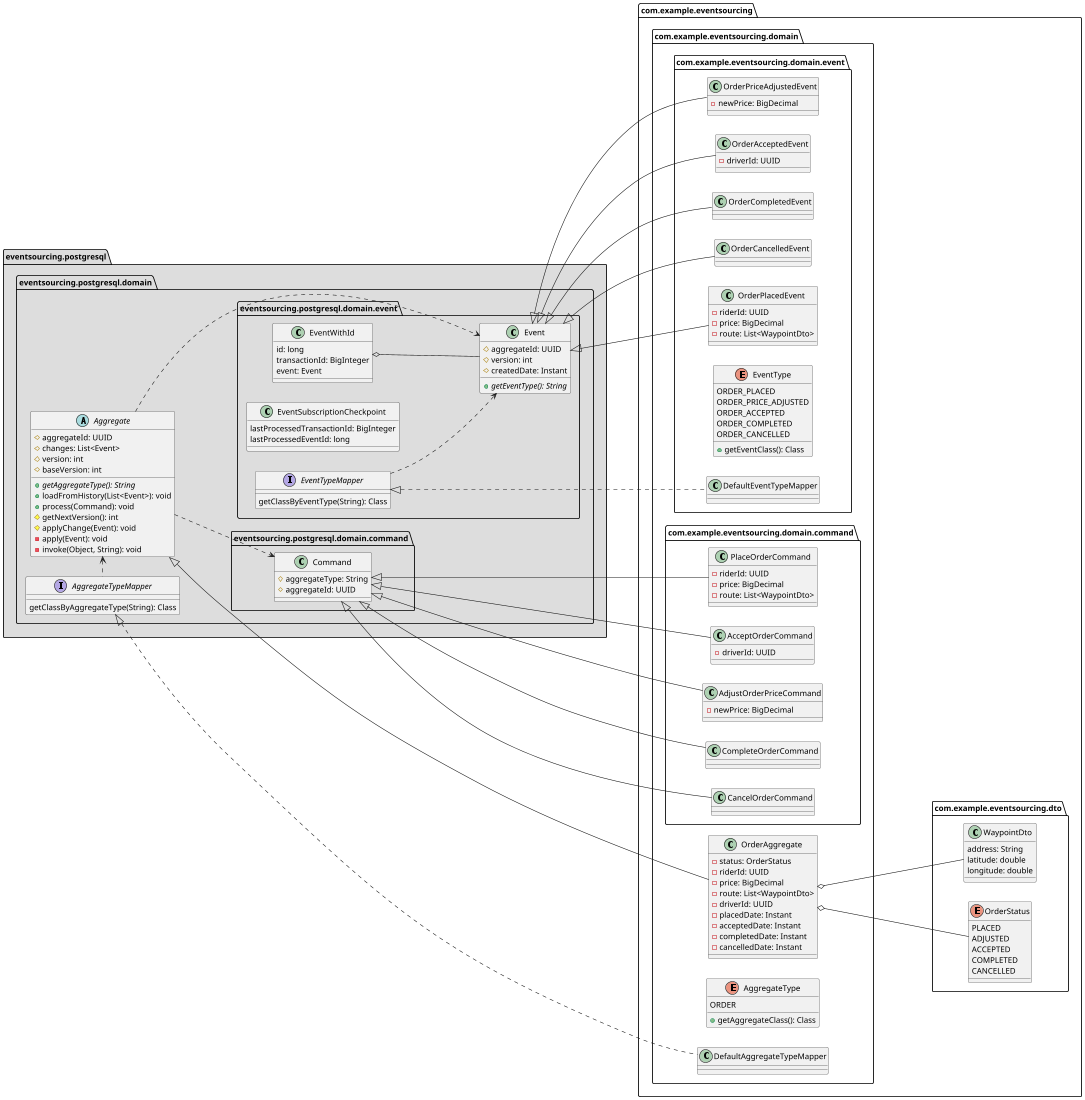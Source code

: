 @startuml

scale max 1024 width
scale max 1100 height

set separator none

left to right direction

package eventsourcing.postgresql #DDDDDD {

  package eventsourcing.postgresql.domain {

    abstract class Aggregate {
      #aggregateId: UUID
      #changes: List<Event>
      #version: int
      #baseVersion: int
      {abstract} +getAggregateType(): String
      +loadFromHistory(List<Event>): void
      +process(Command): void
      #getNextVersion(): int
      #applyChange(Event): void
      -apply(Event): void
      -invoke(Object, String): void
    }

    interface AggregateTypeMapper {
      getClassByAggregateType(String): Class
    }

    package eventsourcing.postgresql.domain.command {

      class Command {
        #aggregateType: String
        #aggregateId: UUID
      }
    }

    package eventsourcing.postgresql.domain.event {

      class Event {
        #aggregateId: UUID
        #version: int
        #createdDate: Instant
        {abstract} +getEventType(): String
      }

      interface EventTypeMapper {
        getClassByEventType(String): Class
      }

      class EventSubscriptionCheckpoint {
        lastProcessedTransactionId: BigInteger
        lastProcessedEventId: long
      }

      class EventWithId {
        id: long
        transactionId: BigInteger
        event: Event
      }
    }
  }
}

package com.example.eventsourcing {

  package com.example.eventsourcing.domain {

    class OrderAggregate {
      -status: OrderStatus
      -riderId: UUID
      -price: BigDecimal
      -route: List<WaypointDto>
      -driverId: UUID
      -placedDate: Instant
      -acceptedDate: Instant
      -completedDate: Instant
      -cancelledDate: Instant
    }

    enum AggregateType {
      ORDER
      +getAggregateClass(): Class
    }

    class DefaultAggregateTypeMapper {
    }

    package com.example.eventsourcing.domain.command {

      class PlaceOrderCommand {
        -riderId: UUID
        -price: BigDecimal
        -route: List<WaypointDto>
      }

      class AdjustOrderPriceCommand {
        -newPrice: BigDecimal
      }

      class AcceptOrderCommand {
        -driverId: UUID
      }

      class CompleteOrderCommand {
      }

      class CancelOrderCommand {
      }
    }

    package com.example.eventsourcing.domain.event {

      class OrderPlacedEvent {
        -riderId: UUID
        -price: BigDecimal
        -route: List<WaypointDto>
      }

      class OrderPriceAdjustedEvent {
        -newPrice: BigDecimal
      }

      class OrderAcceptedEvent {
        -driverId: UUID
      }

      class OrderCompletedEvent {
      }

      class OrderCancelledEvent {
      }

      enum EventType {
        ORDER_PLACED
        ORDER_PRICE_ADJUSTED
        ORDER_ACCEPTED
        ORDER_COMPLETED
        ORDER_CANCELLED
        +getEventClass(): Class
      }

      class DefaultEventTypeMapper {
      }
    }
  }

  package com.example.eventsourcing.dto {

    class WaypointDto {
      address: String
      latitude: double
      longitude: double
    }

    enum OrderStatus {
      PLACED
      ADJUSTED
      ACCEPTED
      COMPLETED
      CANCELLED
    }
  }
}

Aggregate ..> Command
Aggregate ...> Event
Aggregate <|-- OrderAggregate

AggregateTypeMapper .left.> Aggregate
AggregateTypeMapper <|.. DefaultAggregateTypeMapper

OrderAggregate o-- WaypointDto
OrderAggregate o-- OrderStatus

Command <|-- PlaceOrderCommand
Command <|-- AdjustOrderPriceCommand
Command <|-- AcceptOrderCommand
Command <|-- CompleteOrderCommand
Command <|-- CancelOrderCommand

Event <|-- OrderPlacedEvent
Event <|-- OrderPriceAdjustedEvent
Event <|-- OrderAcceptedEvent
Event <|-- OrderCompletedEvent
Event <|-- OrderCancelledEvent

EventWithId o-- Event

EventTypeMapper ..> Event
EventTypeMapper <|.. DefaultEventTypeMapper

@enduml
